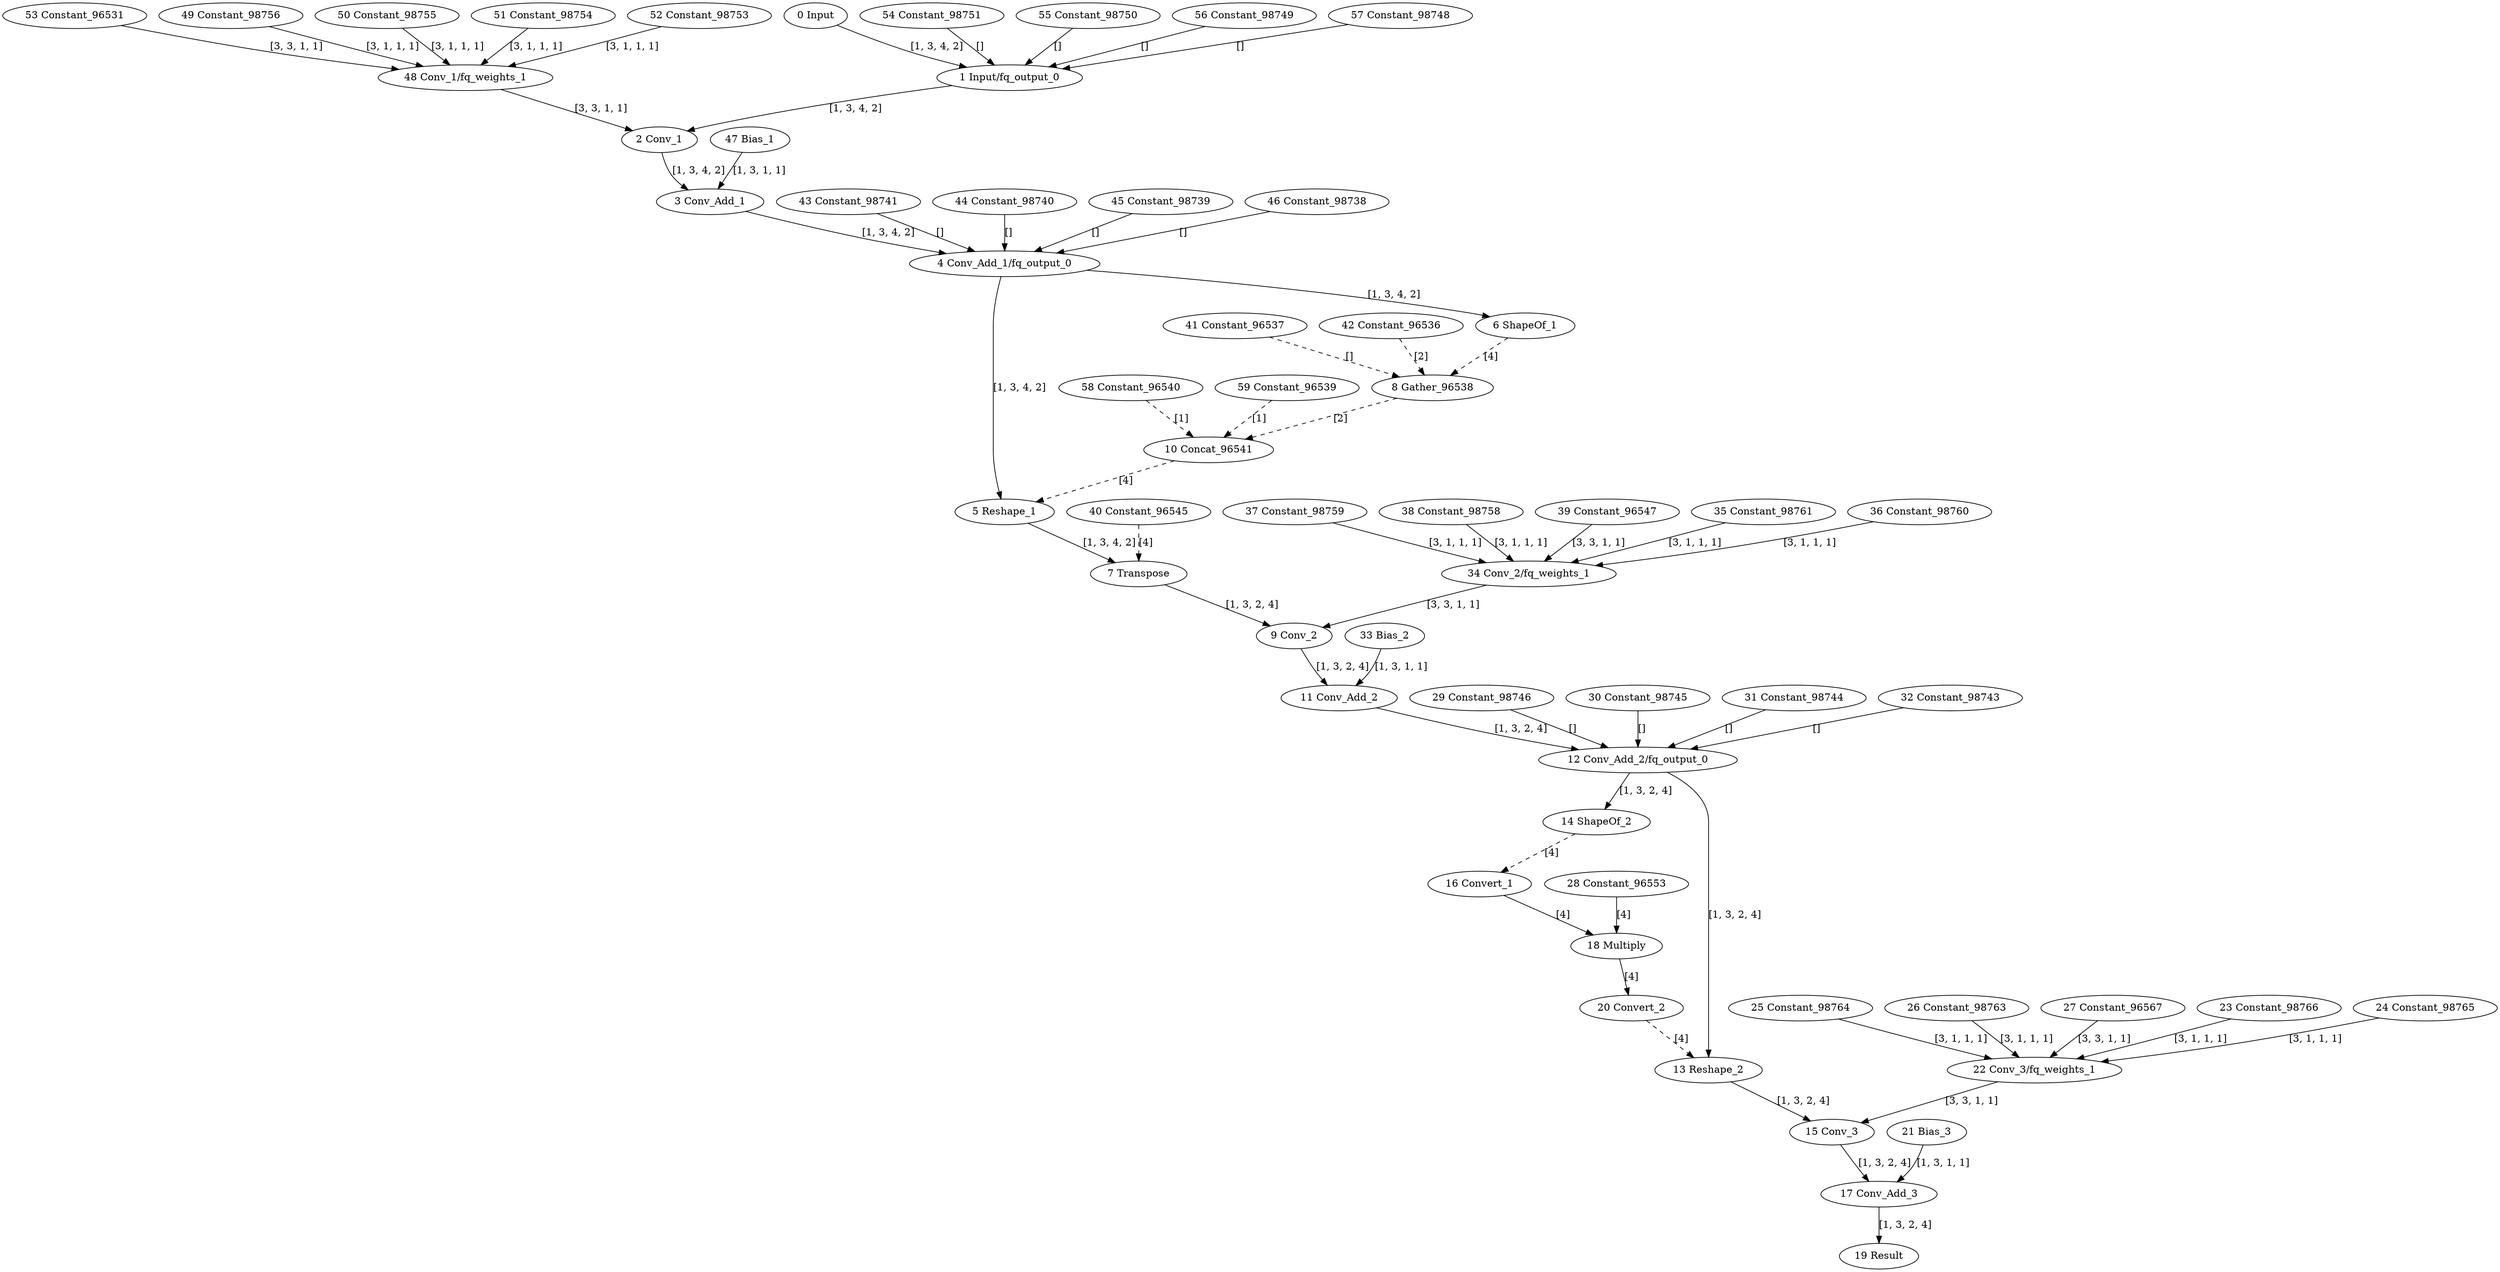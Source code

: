 strict digraph  {
"0 Input" [id=0, type=Parameter];
"1 Input/fq_output_0" [id=1, type=FakeQuantize];
"2 Conv_1" [id=2, type=Convolution];
"3 Conv_Add_1" [id=3, type=Add];
"4 Conv_Add_1/fq_output_0" [id=4, type=FakeQuantize];
"5 Reshape_1" [id=5, type=Reshape];
"6 ShapeOf_1" [id=6, type=ShapeOf];
"7 Transpose" [id=7, type=Transpose];
"8 Gather_96538" [id=8, type=Gather];
"9 Conv_2" [id=9, type=Convolution];
"10 Concat_96541" [id=10, type=Concat];
"11 Conv_Add_2" [id=11, type=Add];
"12 Conv_Add_2/fq_output_0" [id=12, type=FakeQuantize];
"13 Reshape_2" [id=13, type=Reshape];
"14 ShapeOf_2" [id=14, type=ShapeOf];
"15 Conv_3" [id=15, type=Convolution];
"16 Convert_1" [id=16, type=Convert];
"17 Conv_Add_3" [id=17, type=Add];
"18 Multiply" [id=18, type=Multiply];
"19 Result" [id=19, type=Result];
"20 Convert_2" [id=20, type=Convert];
"21 Bias_3" [id=21, type=Constant];
"22 Conv_3/fq_weights_1" [id=22, type=FakeQuantize];
"23 Constant_98766" [id=23, type=Constant];
"24 Constant_98765" [id=24, type=Constant];
"25 Constant_98764" [id=25, type=Constant];
"26 Constant_98763" [id=26, type=Constant];
"27 Constant_96567" [id=27, type=Constant];
"28 Constant_96553" [id=28, type=Constant];
"29 Constant_98746" [id=29, type=Constant];
"30 Constant_98745" [id=30, type=Constant];
"31 Constant_98744" [id=31, type=Constant];
"32 Constant_98743" [id=32, type=Constant];
"33 Bias_2" [id=33, type=Constant];
"34 Conv_2/fq_weights_1" [id=34, type=FakeQuantize];
"35 Constant_98761" [id=35, type=Constant];
"36 Constant_98760" [id=36, type=Constant];
"37 Constant_98759" [id=37, type=Constant];
"38 Constant_98758" [id=38, type=Constant];
"39 Constant_96547" [id=39, type=Constant];
"40 Constant_96545" [id=40, type=Constant];
"41 Constant_96537" [id=41, type=Constant];
"42 Constant_96536" [id=42, type=Constant];
"43 Constant_98741" [id=43, type=Constant];
"44 Constant_98740" [id=44, type=Constant];
"45 Constant_98739" [id=45, type=Constant];
"46 Constant_98738" [id=46, type=Constant];
"47 Bias_1" [id=47, type=Constant];
"48 Conv_1/fq_weights_1" [id=48, type=FakeQuantize];
"49 Constant_98756" [id=49, type=Constant];
"50 Constant_98755" [id=50, type=Constant];
"51 Constant_98754" [id=51, type=Constant];
"52 Constant_98753" [id=52, type=Constant];
"53 Constant_96531" [id=53, type=Constant];
"54 Constant_98751" [id=54, type=Constant];
"55 Constant_98750" [id=55, type=Constant];
"56 Constant_98749" [id=56, type=Constant];
"57 Constant_98748" [id=57, type=Constant];
"58 Constant_96540" [id=58, type=Constant];
"59 Constant_96539" [id=59, type=Constant];
"0 Input" -> "1 Input/fq_output_0"  [label="[1, 3, 4, 2]", style=solid];
"1 Input/fq_output_0" -> "2 Conv_1"  [label="[1, 3, 4, 2]", style=solid];
"2 Conv_1" -> "3 Conv_Add_1"  [label="[1, 3, 4, 2]", style=solid];
"3 Conv_Add_1" -> "4 Conv_Add_1/fq_output_0"  [label="[1, 3, 4, 2]", style=solid];
"4 Conv_Add_1/fq_output_0" -> "5 Reshape_1"  [label="[1, 3, 4, 2]", style=solid];
"4 Conv_Add_1/fq_output_0" -> "6 ShapeOf_1"  [label="[1, 3, 4, 2]", style=solid];
"5 Reshape_1" -> "7 Transpose"  [label="[1, 3, 4, 2]", style=solid];
"6 ShapeOf_1" -> "8 Gather_96538"  [label="[4]", style=dashed];
"7 Transpose" -> "9 Conv_2"  [label="[1, 3, 2, 4]", style=solid];
"8 Gather_96538" -> "10 Concat_96541"  [label="[2]", style=dashed];
"9 Conv_2" -> "11 Conv_Add_2"  [label="[1, 3, 2, 4]", style=solid];
"10 Concat_96541" -> "5 Reshape_1"  [label="[4]", style=dashed];
"11 Conv_Add_2" -> "12 Conv_Add_2/fq_output_0"  [label="[1, 3, 2, 4]", style=solid];
"12 Conv_Add_2/fq_output_0" -> "13 Reshape_2"  [label="[1, 3, 2, 4]", style=solid];
"12 Conv_Add_2/fq_output_0" -> "14 ShapeOf_2"  [label="[1, 3, 2, 4]", style=solid];
"13 Reshape_2" -> "15 Conv_3"  [label="[1, 3, 2, 4]", style=solid];
"14 ShapeOf_2" -> "16 Convert_1"  [label="[4]", style=dashed];
"15 Conv_3" -> "17 Conv_Add_3"  [label="[1, 3, 2, 4]", style=solid];
"16 Convert_1" -> "18 Multiply"  [label="[4]", style=solid];
"17 Conv_Add_3" -> "19 Result"  [label="[1, 3, 2, 4]", style=solid];
"18 Multiply" -> "20 Convert_2"  [label="[4]", style=solid];
"20 Convert_2" -> "13 Reshape_2"  [label="[4]", style=dashed];
"21 Bias_3" -> "17 Conv_Add_3"  [label="[1, 3, 1, 1]", style=solid];
"22 Conv_3/fq_weights_1" -> "15 Conv_3"  [label="[3, 3, 1, 1]", style=solid];
"23 Constant_98766" -> "22 Conv_3/fq_weights_1"  [label="[3, 1, 1, 1]", style=solid];
"24 Constant_98765" -> "22 Conv_3/fq_weights_1"  [label="[3, 1, 1, 1]", style=solid];
"25 Constant_98764" -> "22 Conv_3/fq_weights_1"  [label="[3, 1, 1, 1]", style=solid];
"26 Constant_98763" -> "22 Conv_3/fq_weights_1"  [label="[3, 1, 1, 1]", style=solid];
"27 Constant_96567" -> "22 Conv_3/fq_weights_1"  [label="[3, 3, 1, 1]", style=solid];
"28 Constant_96553" -> "18 Multiply"  [label="[4]", style=solid];
"29 Constant_98746" -> "12 Conv_Add_2/fq_output_0"  [label="[]", style=solid];
"30 Constant_98745" -> "12 Conv_Add_2/fq_output_0"  [label="[]", style=solid];
"31 Constant_98744" -> "12 Conv_Add_2/fq_output_0"  [label="[]", style=solid];
"32 Constant_98743" -> "12 Conv_Add_2/fq_output_0"  [label="[]", style=solid];
"33 Bias_2" -> "11 Conv_Add_2"  [label="[1, 3, 1, 1]", style=solid];
"34 Conv_2/fq_weights_1" -> "9 Conv_2"  [label="[3, 3, 1, 1]", style=solid];
"35 Constant_98761" -> "34 Conv_2/fq_weights_1"  [label="[3, 1, 1, 1]", style=solid];
"36 Constant_98760" -> "34 Conv_2/fq_weights_1"  [label="[3, 1, 1, 1]", style=solid];
"37 Constant_98759" -> "34 Conv_2/fq_weights_1"  [label="[3, 1, 1, 1]", style=solid];
"38 Constant_98758" -> "34 Conv_2/fq_weights_1"  [label="[3, 1, 1, 1]", style=solid];
"39 Constant_96547" -> "34 Conv_2/fq_weights_1"  [label="[3, 3, 1, 1]", style=solid];
"40 Constant_96545" -> "7 Transpose"  [label="[4]", style=dashed];
"41 Constant_96537" -> "8 Gather_96538"  [label="[]", style=dashed];
"42 Constant_96536" -> "8 Gather_96538"  [label="[2]", style=dashed];
"43 Constant_98741" -> "4 Conv_Add_1/fq_output_0"  [label="[]", style=solid];
"44 Constant_98740" -> "4 Conv_Add_1/fq_output_0"  [label="[]", style=solid];
"45 Constant_98739" -> "4 Conv_Add_1/fq_output_0"  [label="[]", style=solid];
"46 Constant_98738" -> "4 Conv_Add_1/fq_output_0"  [label="[]", style=solid];
"47 Bias_1" -> "3 Conv_Add_1"  [label="[1, 3, 1, 1]", style=solid];
"48 Conv_1/fq_weights_1" -> "2 Conv_1"  [label="[3, 3, 1, 1]", style=solid];
"49 Constant_98756" -> "48 Conv_1/fq_weights_1"  [label="[3, 1, 1, 1]", style=solid];
"50 Constant_98755" -> "48 Conv_1/fq_weights_1"  [label="[3, 1, 1, 1]", style=solid];
"51 Constant_98754" -> "48 Conv_1/fq_weights_1"  [label="[3, 1, 1, 1]", style=solid];
"52 Constant_98753" -> "48 Conv_1/fq_weights_1"  [label="[3, 1, 1, 1]", style=solid];
"53 Constant_96531" -> "48 Conv_1/fq_weights_1"  [label="[3, 3, 1, 1]", style=solid];
"54 Constant_98751" -> "1 Input/fq_output_0"  [label="[]", style=solid];
"55 Constant_98750" -> "1 Input/fq_output_0"  [label="[]", style=solid];
"56 Constant_98749" -> "1 Input/fq_output_0"  [label="[]", style=solid];
"57 Constant_98748" -> "1 Input/fq_output_0"  [label="[]", style=solid];
"58 Constant_96540" -> "10 Concat_96541"  [label="[1]", style=dashed];
"59 Constant_96539" -> "10 Concat_96541"  [label="[1]", style=dashed];
}
